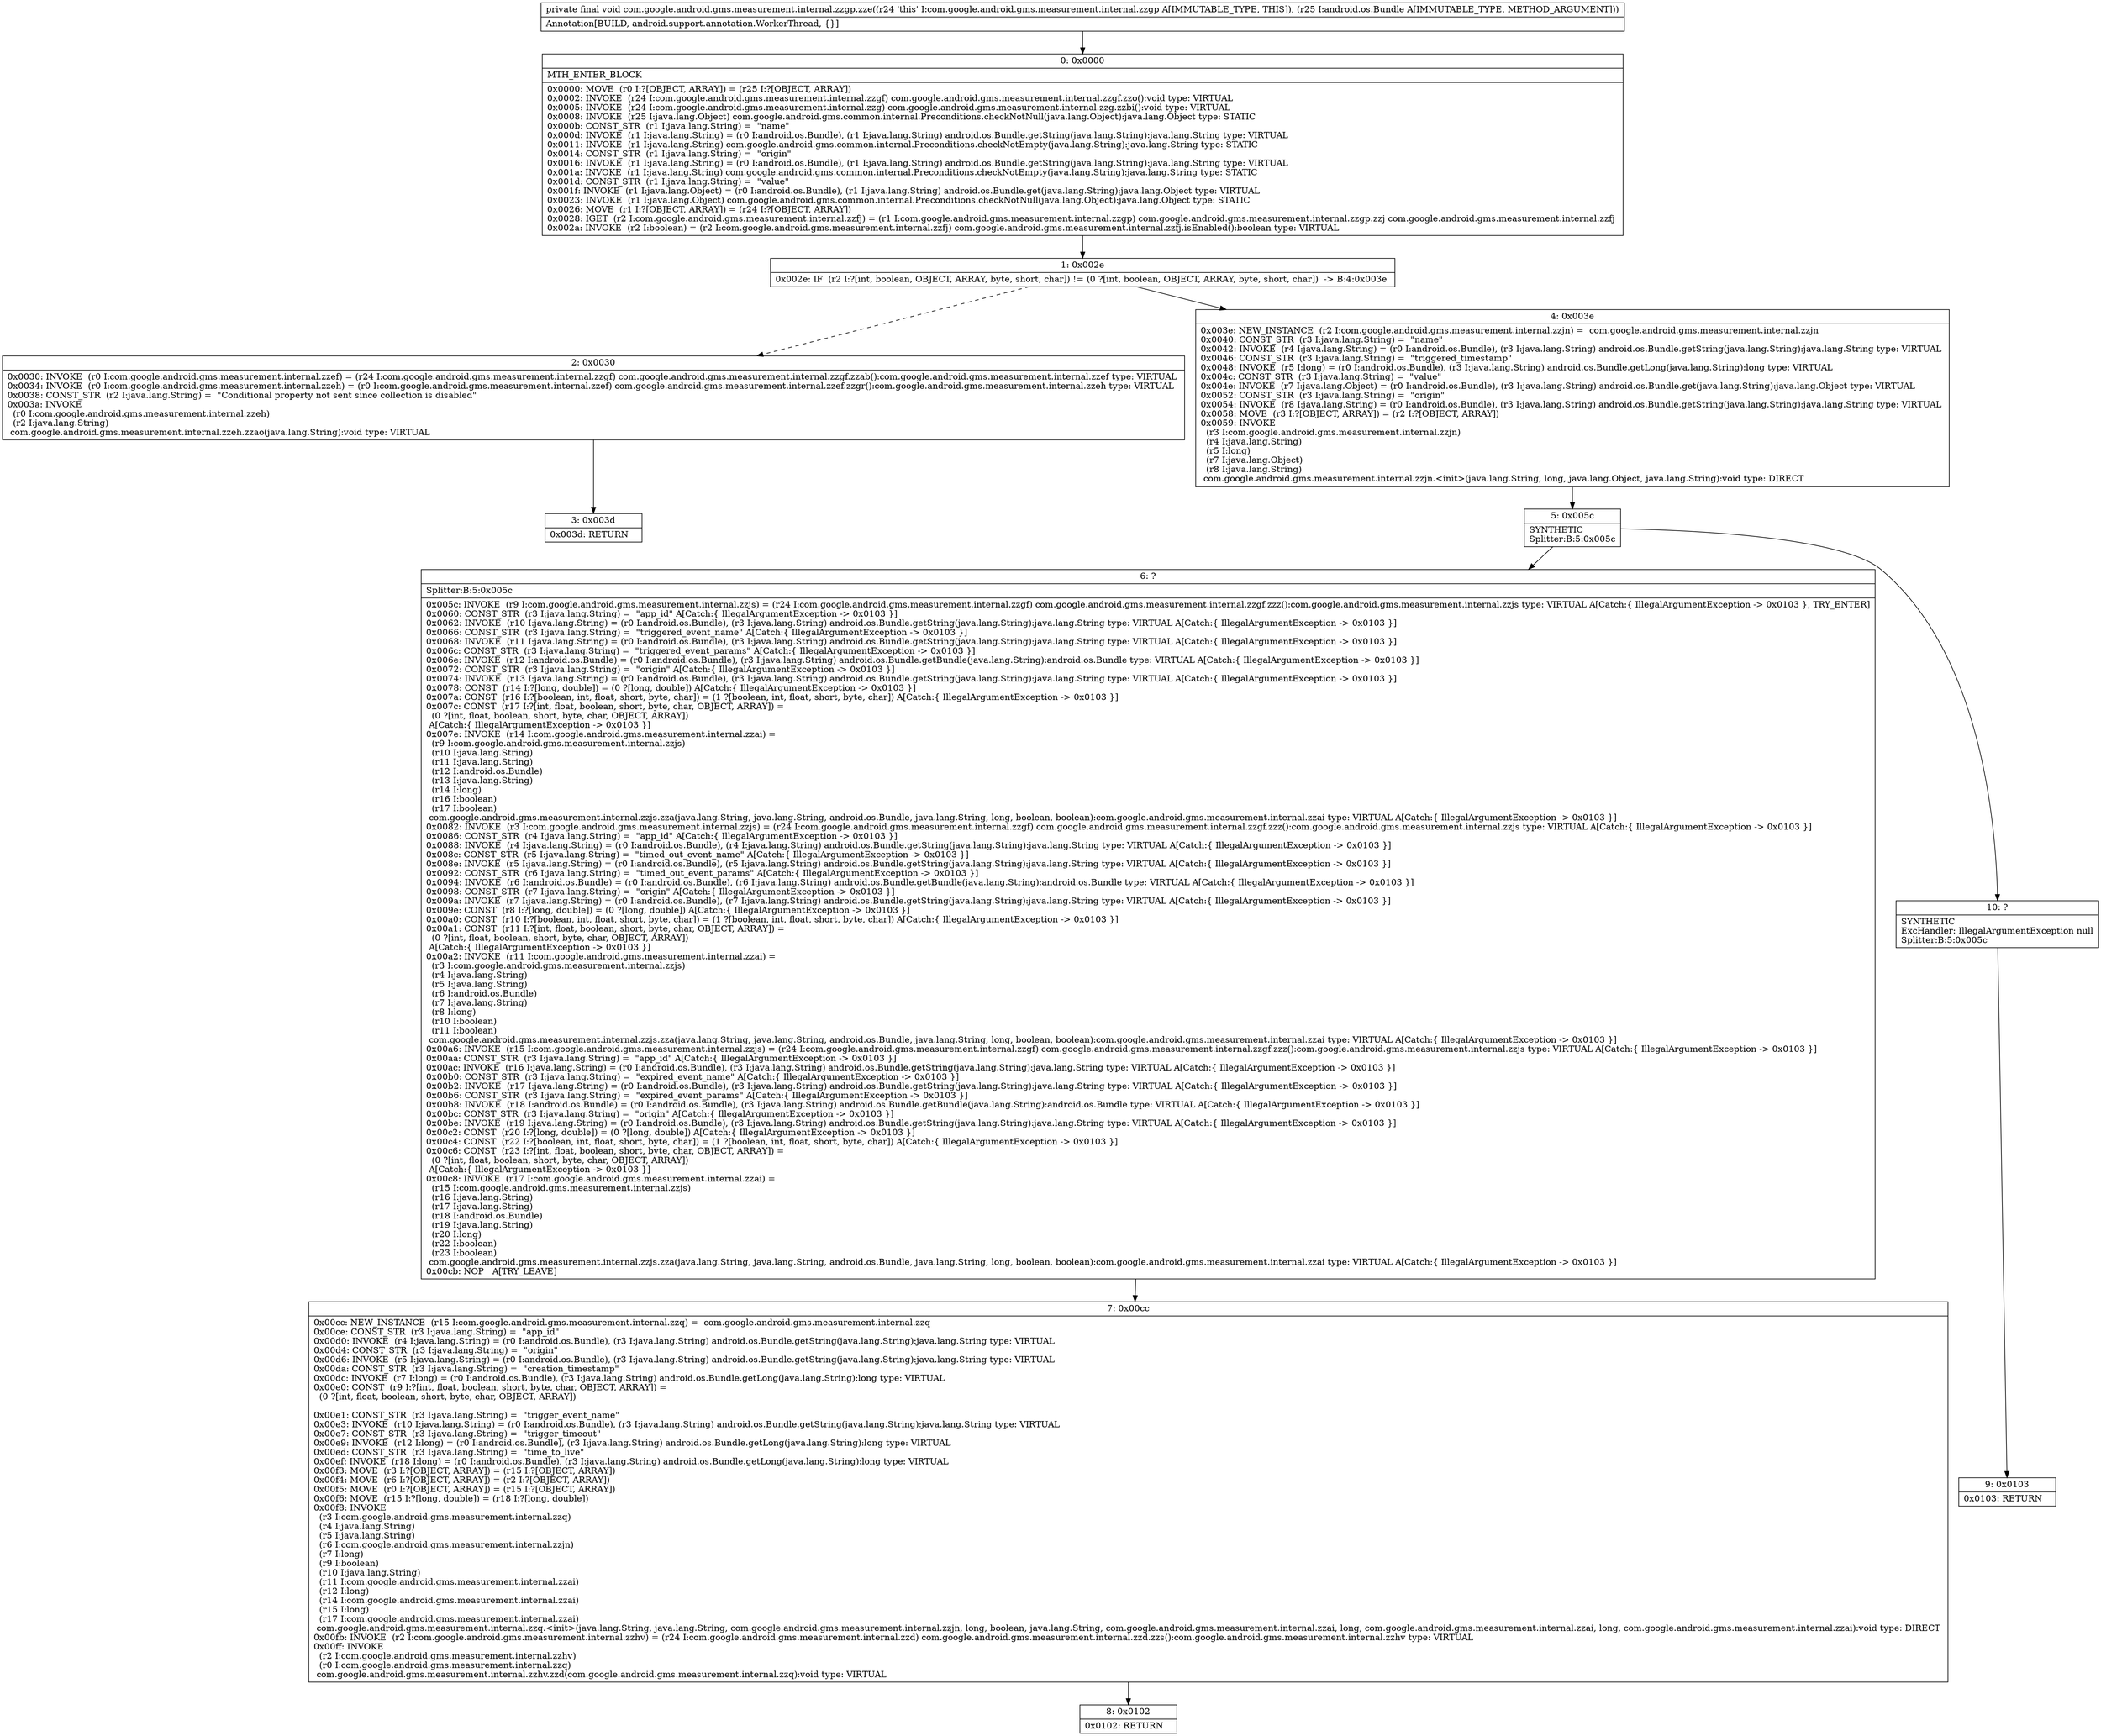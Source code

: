 digraph "CFG forcom.google.android.gms.measurement.internal.zzgp.zze(Landroid\/os\/Bundle;)V" {
Node_0 [shape=record,label="{0\:\ 0x0000|MTH_ENTER_BLOCK\l|0x0000: MOVE  (r0 I:?[OBJECT, ARRAY]) = (r25 I:?[OBJECT, ARRAY]) \l0x0002: INVOKE  (r24 I:com.google.android.gms.measurement.internal.zzgf) com.google.android.gms.measurement.internal.zzgf.zzo():void type: VIRTUAL \l0x0005: INVOKE  (r24 I:com.google.android.gms.measurement.internal.zzg) com.google.android.gms.measurement.internal.zzg.zzbi():void type: VIRTUAL \l0x0008: INVOKE  (r25 I:java.lang.Object) com.google.android.gms.common.internal.Preconditions.checkNotNull(java.lang.Object):java.lang.Object type: STATIC \l0x000b: CONST_STR  (r1 I:java.lang.String) =  \"name\" \l0x000d: INVOKE  (r1 I:java.lang.String) = (r0 I:android.os.Bundle), (r1 I:java.lang.String) android.os.Bundle.getString(java.lang.String):java.lang.String type: VIRTUAL \l0x0011: INVOKE  (r1 I:java.lang.String) com.google.android.gms.common.internal.Preconditions.checkNotEmpty(java.lang.String):java.lang.String type: STATIC \l0x0014: CONST_STR  (r1 I:java.lang.String) =  \"origin\" \l0x0016: INVOKE  (r1 I:java.lang.String) = (r0 I:android.os.Bundle), (r1 I:java.lang.String) android.os.Bundle.getString(java.lang.String):java.lang.String type: VIRTUAL \l0x001a: INVOKE  (r1 I:java.lang.String) com.google.android.gms.common.internal.Preconditions.checkNotEmpty(java.lang.String):java.lang.String type: STATIC \l0x001d: CONST_STR  (r1 I:java.lang.String) =  \"value\" \l0x001f: INVOKE  (r1 I:java.lang.Object) = (r0 I:android.os.Bundle), (r1 I:java.lang.String) android.os.Bundle.get(java.lang.String):java.lang.Object type: VIRTUAL \l0x0023: INVOKE  (r1 I:java.lang.Object) com.google.android.gms.common.internal.Preconditions.checkNotNull(java.lang.Object):java.lang.Object type: STATIC \l0x0026: MOVE  (r1 I:?[OBJECT, ARRAY]) = (r24 I:?[OBJECT, ARRAY]) \l0x0028: IGET  (r2 I:com.google.android.gms.measurement.internal.zzfj) = (r1 I:com.google.android.gms.measurement.internal.zzgp) com.google.android.gms.measurement.internal.zzgp.zzj com.google.android.gms.measurement.internal.zzfj \l0x002a: INVOKE  (r2 I:boolean) = (r2 I:com.google.android.gms.measurement.internal.zzfj) com.google.android.gms.measurement.internal.zzfj.isEnabled():boolean type: VIRTUAL \l}"];
Node_1 [shape=record,label="{1\:\ 0x002e|0x002e: IF  (r2 I:?[int, boolean, OBJECT, ARRAY, byte, short, char]) != (0 ?[int, boolean, OBJECT, ARRAY, byte, short, char])  \-\> B:4:0x003e \l}"];
Node_2 [shape=record,label="{2\:\ 0x0030|0x0030: INVOKE  (r0 I:com.google.android.gms.measurement.internal.zzef) = (r24 I:com.google.android.gms.measurement.internal.zzgf) com.google.android.gms.measurement.internal.zzgf.zzab():com.google.android.gms.measurement.internal.zzef type: VIRTUAL \l0x0034: INVOKE  (r0 I:com.google.android.gms.measurement.internal.zzeh) = (r0 I:com.google.android.gms.measurement.internal.zzef) com.google.android.gms.measurement.internal.zzef.zzgr():com.google.android.gms.measurement.internal.zzeh type: VIRTUAL \l0x0038: CONST_STR  (r2 I:java.lang.String) =  \"Conditional property not sent since collection is disabled\" \l0x003a: INVOKE  \l  (r0 I:com.google.android.gms.measurement.internal.zzeh)\l  (r2 I:java.lang.String)\l com.google.android.gms.measurement.internal.zzeh.zzao(java.lang.String):void type: VIRTUAL \l}"];
Node_3 [shape=record,label="{3\:\ 0x003d|0x003d: RETURN   \l}"];
Node_4 [shape=record,label="{4\:\ 0x003e|0x003e: NEW_INSTANCE  (r2 I:com.google.android.gms.measurement.internal.zzjn) =  com.google.android.gms.measurement.internal.zzjn \l0x0040: CONST_STR  (r3 I:java.lang.String) =  \"name\" \l0x0042: INVOKE  (r4 I:java.lang.String) = (r0 I:android.os.Bundle), (r3 I:java.lang.String) android.os.Bundle.getString(java.lang.String):java.lang.String type: VIRTUAL \l0x0046: CONST_STR  (r3 I:java.lang.String) =  \"triggered_timestamp\" \l0x0048: INVOKE  (r5 I:long) = (r0 I:android.os.Bundle), (r3 I:java.lang.String) android.os.Bundle.getLong(java.lang.String):long type: VIRTUAL \l0x004c: CONST_STR  (r3 I:java.lang.String) =  \"value\" \l0x004e: INVOKE  (r7 I:java.lang.Object) = (r0 I:android.os.Bundle), (r3 I:java.lang.String) android.os.Bundle.get(java.lang.String):java.lang.Object type: VIRTUAL \l0x0052: CONST_STR  (r3 I:java.lang.String) =  \"origin\" \l0x0054: INVOKE  (r8 I:java.lang.String) = (r0 I:android.os.Bundle), (r3 I:java.lang.String) android.os.Bundle.getString(java.lang.String):java.lang.String type: VIRTUAL \l0x0058: MOVE  (r3 I:?[OBJECT, ARRAY]) = (r2 I:?[OBJECT, ARRAY]) \l0x0059: INVOKE  \l  (r3 I:com.google.android.gms.measurement.internal.zzjn)\l  (r4 I:java.lang.String)\l  (r5 I:long)\l  (r7 I:java.lang.Object)\l  (r8 I:java.lang.String)\l com.google.android.gms.measurement.internal.zzjn.\<init\>(java.lang.String, long, java.lang.Object, java.lang.String):void type: DIRECT \l}"];
Node_5 [shape=record,label="{5\:\ 0x005c|SYNTHETIC\lSplitter:B:5:0x005c\l}"];
Node_6 [shape=record,label="{6\:\ ?|Splitter:B:5:0x005c\l|0x005c: INVOKE  (r9 I:com.google.android.gms.measurement.internal.zzjs) = (r24 I:com.google.android.gms.measurement.internal.zzgf) com.google.android.gms.measurement.internal.zzgf.zzz():com.google.android.gms.measurement.internal.zzjs type: VIRTUAL A[Catch:\{ IllegalArgumentException \-\> 0x0103 \}, TRY_ENTER]\l0x0060: CONST_STR  (r3 I:java.lang.String) =  \"app_id\" A[Catch:\{ IllegalArgumentException \-\> 0x0103 \}]\l0x0062: INVOKE  (r10 I:java.lang.String) = (r0 I:android.os.Bundle), (r3 I:java.lang.String) android.os.Bundle.getString(java.lang.String):java.lang.String type: VIRTUAL A[Catch:\{ IllegalArgumentException \-\> 0x0103 \}]\l0x0066: CONST_STR  (r3 I:java.lang.String) =  \"triggered_event_name\" A[Catch:\{ IllegalArgumentException \-\> 0x0103 \}]\l0x0068: INVOKE  (r11 I:java.lang.String) = (r0 I:android.os.Bundle), (r3 I:java.lang.String) android.os.Bundle.getString(java.lang.String):java.lang.String type: VIRTUAL A[Catch:\{ IllegalArgumentException \-\> 0x0103 \}]\l0x006c: CONST_STR  (r3 I:java.lang.String) =  \"triggered_event_params\" A[Catch:\{ IllegalArgumentException \-\> 0x0103 \}]\l0x006e: INVOKE  (r12 I:android.os.Bundle) = (r0 I:android.os.Bundle), (r3 I:java.lang.String) android.os.Bundle.getBundle(java.lang.String):android.os.Bundle type: VIRTUAL A[Catch:\{ IllegalArgumentException \-\> 0x0103 \}]\l0x0072: CONST_STR  (r3 I:java.lang.String) =  \"origin\" A[Catch:\{ IllegalArgumentException \-\> 0x0103 \}]\l0x0074: INVOKE  (r13 I:java.lang.String) = (r0 I:android.os.Bundle), (r3 I:java.lang.String) android.os.Bundle.getString(java.lang.String):java.lang.String type: VIRTUAL A[Catch:\{ IllegalArgumentException \-\> 0x0103 \}]\l0x0078: CONST  (r14 I:?[long, double]) = (0 ?[long, double]) A[Catch:\{ IllegalArgumentException \-\> 0x0103 \}]\l0x007a: CONST  (r16 I:?[boolean, int, float, short, byte, char]) = (1 ?[boolean, int, float, short, byte, char]) A[Catch:\{ IllegalArgumentException \-\> 0x0103 \}]\l0x007c: CONST  (r17 I:?[int, float, boolean, short, byte, char, OBJECT, ARRAY]) = \l  (0 ?[int, float, boolean, short, byte, char, OBJECT, ARRAY])\l A[Catch:\{ IllegalArgumentException \-\> 0x0103 \}]\l0x007e: INVOKE  (r14 I:com.google.android.gms.measurement.internal.zzai) = \l  (r9 I:com.google.android.gms.measurement.internal.zzjs)\l  (r10 I:java.lang.String)\l  (r11 I:java.lang.String)\l  (r12 I:android.os.Bundle)\l  (r13 I:java.lang.String)\l  (r14 I:long)\l  (r16 I:boolean)\l  (r17 I:boolean)\l com.google.android.gms.measurement.internal.zzjs.zza(java.lang.String, java.lang.String, android.os.Bundle, java.lang.String, long, boolean, boolean):com.google.android.gms.measurement.internal.zzai type: VIRTUAL A[Catch:\{ IllegalArgumentException \-\> 0x0103 \}]\l0x0082: INVOKE  (r3 I:com.google.android.gms.measurement.internal.zzjs) = (r24 I:com.google.android.gms.measurement.internal.zzgf) com.google.android.gms.measurement.internal.zzgf.zzz():com.google.android.gms.measurement.internal.zzjs type: VIRTUAL A[Catch:\{ IllegalArgumentException \-\> 0x0103 \}]\l0x0086: CONST_STR  (r4 I:java.lang.String) =  \"app_id\" A[Catch:\{ IllegalArgumentException \-\> 0x0103 \}]\l0x0088: INVOKE  (r4 I:java.lang.String) = (r0 I:android.os.Bundle), (r4 I:java.lang.String) android.os.Bundle.getString(java.lang.String):java.lang.String type: VIRTUAL A[Catch:\{ IllegalArgumentException \-\> 0x0103 \}]\l0x008c: CONST_STR  (r5 I:java.lang.String) =  \"timed_out_event_name\" A[Catch:\{ IllegalArgumentException \-\> 0x0103 \}]\l0x008e: INVOKE  (r5 I:java.lang.String) = (r0 I:android.os.Bundle), (r5 I:java.lang.String) android.os.Bundle.getString(java.lang.String):java.lang.String type: VIRTUAL A[Catch:\{ IllegalArgumentException \-\> 0x0103 \}]\l0x0092: CONST_STR  (r6 I:java.lang.String) =  \"timed_out_event_params\" A[Catch:\{ IllegalArgumentException \-\> 0x0103 \}]\l0x0094: INVOKE  (r6 I:android.os.Bundle) = (r0 I:android.os.Bundle), (r6 I:java.lang.String) android.os.Bundle.getBundle(java.lang.String):android.os.Bundle type: VIRTUAL A[Catch:\{ IllegalArgumentException \-\> 0x0103 \}]\l0x0098: CONST_STR  (r7 I:java.lang.String) =  \"origin\" A[Catch:\{ IllegalArgumentException \-\> 0x0103 \}]\l0x009a: INVOKE  (r7 I:java.lang.String) = (r0 I:android.os.Bundle), (r7 I:java.lang.String) android.os.Bundle.getString(java.lang.String):java.lang.String type: VIRTUAL A[Catch:\{ IllegalArgumentException \-\> 0x0103 \}]\l0x009e: CONST  (r8 I:?[long, double]) = (0 ?[long, double]) A[Catch:\{ IllegalArgumentException \-\> 0x0103 \}]\l0x00a0: CONST  (r10 I:?[boolean, int, float, short, byte, char]) = (1 ?[boolean, int, float, short, byte, char]) A[Catch:\{ IllegalArgumentException \-\> 0x0103 \}]\l0x00a1: CONST  (r11 I:?[int, float, boolean, short, byte, char, OBJECT, ARRAY]) = \l  (0 ?[int, float, boolean, short, byte, char, OBJECT, ARRAY])\l A[Catch:\{ IllegalArgumentException \-\> 0x0103 \}]\l0x00a2: INVOKE  (r11 I:com.google.android.gms.measurement.internal.zzai) = \l  (r3 I:com.google.android.gms.measurement.internal.zzjs)\l  (r4 I:java.lang.String)\l  (r5 I:java.lang.String)\l  (r6 I:android.os.Bundle)\l  (r7 I:java.lang.String)\l  (r8 I:long)\l  (r10 I:boolean)\l  (r11 I:boolean)\l com.google.android.gms.measurement.internal.zzjs.zza(java.lang.String, java.lang.String, android.os.Bundle, java.lang.String, long, boolean, boolean):com.google.android.gms.measurement.internal.zzai type: VIRTUAL A[Catch:\{ IllegalArgumentException \-\> 0x0103 \}]\l0x00a6: INVOKE  (r15 I:com.google.android.gms.measurement.internal.zzjs) = (r24 I:com.google.android.gms.measurement.internal.zzgf) com.google.android.gms.measurement.internal.zzgf.zzz():com.google.android.gms.measurement.internal.zzjs type: VIRTUAL A[Catch:\{ IllegalArgumentException \-\> 0x0103 \}]\l0x00aa: CONST_STR  (r3 I:java.lang.String) =  \"app_id\" A[Catch:\{ IllegalArgumentException \-\> 0x0103 \}]\l0x00ac: INVOKE  (r16 I:java.lang.String) = (r0 I:android.os.Bundle), (r3 I:java.lang.String) android.os.Bundle.getString(java.lang.String):java.lang.String type: VIRTUAL A[Catch:\{ IllegalArgumentException \-\> 0x0103 \}]\l0x00b0: CONST_STR  (r3 I:java.lang.String) =  \"expired_event_name\" A[Catch:\{ IllegalArgumentException \-\> 0x0103 \}]\l0x00b2: INVOKE  (r17 I:java.lang.String) = (r0 I:android.os.Bundle), (r3 I:java.lang.String) android.os.Bundle.getString(java.lang.String):java.lang.String type: VIRTUAL A[Catch:\{ IllegalArgumentException \-\> 0x0103 \}]\l0x00b6: CONST_STR  (r3 I:java.lang.String) =  \"expired_event_params\" A[Catch:\{ IllegalArgumentException \-\> 0x0103 \}]\l0x00b8: INVOKE  (r18 I:android.os.Bundle) = (r0 I:android.os.Bundle), (r3 I:java.lang.String) android.os.Bundle.getBundle(java.lang.String):android.os.Bundle type: VIRTUAL A[Catch:\{ IllegalArgumentException \-\> 0x0103 \}]\l0x00bc: CONST_STR  (r3 I:java.lang.String) =  \"origin\" A[Catch:\{ IllegalArgumentException \-\> 0x0103 \}]\l0x00be: INVOKE  (r19 I:java.lang.String) = (r0 I:android.os.Bundle), (r3 I:java.lang.String) android.os.Bundle.getString(java.lang.String):java.lang.String type: VIRTUAL A[Catch:\{ IllegalArgumentException \-\> 0x0103 \}]\l0x00c2: CONST  (r20 I:?[long, double]) = (0 ?[long, double]) A[Catch:\{ IllegalArgumentException \-\> 0x0103 \}]\l0x00c4: CONST  (r22 I:?[boolean, int, float, short, byte, char]) = (1 ?[boolean, int, float, short, byte, char]) A[Catch:\{ IllegalArgumentException \-\> 0x0103 \}]\l0x00c6: CONST  (r23 I:?[int, float, boolean, short, byte, char, OBJECT, ARRAY]) = \l  (0 ?[int, float, boolean, short, byte, char, OBJECT, ARRAY])\l A[Catch:\{ IllegalArgumentException \-\> 0x0103 \}]\l0x00c8: INVOKE  (r17 I:com.google.android.gms.measurement.internal.zzai) = \l  (r15 I:com.google.android.gms.measurement.internal.zzjs)\l  (r16 I:java.lang.String)\l  (r17 I:java.lang.String)\l  (r18 I:android.os.Bundle)\l  (r19 I:java.lang.String)\l  (r20 I:long)\l  (r22 I:boolean)\l  (r23 I:boolean)\l com.google.android.gms.measurement.internal.zzjs.zza(java.lang.String, java.lang.String, android.os.Bundle, java.lang.String, long, boolean, boolean):com.google.android.gms.measurement.internal.zzai type: VIRTUAL A[Catch:\{ IllegalArgumentException \-\> 0x0103 \}]\l0x00cb: NOP   A[TRY_LEAVE]\l}"];
Node_7 [shape=record,label="{7\:\ 0x00cc|0x00cc: NEW_INSTANCE  (r15 I:com.google.android.gms.measurement.internal.zzq) =  com.google.android.gms.measurement.internal.zzq \l0x00ce: CONST_STR  (r3 I:java.lang.String) =  \"app_id\" \l0x00d0: INVOKE  (r4 I:java.lang.String) = (r0 I:android.os.Bundle), (r3 I:java.lang.String) android.os.Bundle.getString(java.lang.String):java.lang.String type: VIRTUAL \l0x00d4: CONST_STR  (r3 I:java.lang.String) =  \"origin\" \l0x00d6: INVOKE  (r5 I:java.lang.String) = (r0 I:android.os.Bundle), (r3 I:java.lang.String) android.os.Bundle.getString(java.lang.String):java.lang.String type: VIRTUAL \l0x00da: CONST_STR  (r3 I:java.lang.String) =  \"creation_timestamp\" \l0x00dc: INVOKE  (r7 I:long) = (r0 I:android.os.Bundle), (r3 I:java.lang.String) android.os.Bundle.getLong(java.lang.String):long type: VIRTUAL \l0x00e0: CONST  (r9 I:?[int, float, boolean, short, byte, char, OBJECT, ARRAY]) = \l  (0 ?[int, float, boolean, short, byte, char, OBJECT, ARRAY])\l \l0x00e1: CONST_STR  (r3 I:java.lang.String) =  \"trigger_event_name\" \l0x00e3: INVOKE  (r10 I:java.lang.String) = (r0 I:android.os.Bundle), (r3 I:java.lang.String) android.os.Bundle.getString(java.lang.String):java.lang.String type: VIRTUAL \l0x00e7: CONST_STR  (r3 I:java.lang.String) =  \"trigger_timeout\" \l0x00e9: INVOKE  (r12 I:long) = (r0 I:android.os.Bundle), (r3 I:java.lang.String) android.os.Bundle.getLong(java.lang.String):long type: VIRTUAL \l0x00ed: CONST_STR  (r3 I:java.lang.String) =  \"time_to_live\" \l0x00ef: INVOKE  (r18 I:long) = (r0 I:android.os.Bundle), (r3 I:java.lang.String) android.os.Bundle.getLong(java.lang.String):long type: VIRTUAL \l0x00f3: MOVE  (r3 I:?[OBJECT, ARRAY]) = (r15 I:?[OBJECT, ARRAY]) \l0x00f4: MOVE  (r6 I:?[OBJECT, ARRAY]) = (r2 I:?[OBJECT, ARRAY]) \l0x00f5: MOVE  (r0 I:?[OBJECT, ARRAY]) = (r15 I:?[OBJECT, ARRAY]) \l0x00f6: MOVE  (r15 I:?[long, double]) = (r18 I:?[long, double]) \l0x00f8: INVOKE  \l  (r3 I:com.google.android.gms.measurement.internal.zzq)\l  (r4 I:java.lang.String)\l  (r5 I:java.lang.String)\l  (r6 I:com.google.android.gms.measurement.internal.zzjn)\l  (r7 I:long)\l  (r9 I:boolean)\l  (r10 I:java.lang.String)\l  (r11 I:com.google.android.gms.measurement.internal.zzai)\l  (r12 I:long)\l  (r14 I:com.google.android.gms.measurement.internal.zzai)\l  (r15 I:long)\l  (r17 I:com.google.android.gms.measurement.internal.zzai)\l com.google.android.gms.measurement.internal.zzq.\<init\>(java.lang.String, java.lang.String, com.google.android.gms.measurement.internal.zzjn, long, boolean, java.lang.String, com.google.android.gms.measurement.internal.zzai, long, com.google.android.gms.measurement.internal.zzai, long, com.google.android.gms.measurement.internal.zzai):void type: DIRECT \l0x00fb: INVOKE  (r2 I:com.google.android.gms.measurement.internal.zzhv) = (r24 I:com.google.android.gms.measurement.internal.zzd) com.google.android.gms.measurement.internal.zzd.zzs():com.google.android.gms.measurement.internal.zzhv type: VIRTUAL \l0x00ff: INVOKE  \l  (r2 I:com.google.android.gms.measurement.internal.zzhv)\l  (r0 I:com.google.android.gms.measurement.internal.zzq)\l com.google.android.gms.measurement.internal.zzhv.zzd(com.google.android.gms.measurement.internal.zzq):void type: VIRTUAL \l}"];
Node_8 [shape=record,label="{8\:\ 0x0102|0x0102: RETURN   \l}"];
Node_9 [shape=record,label="{9\:\ 0x0103|0x0103: RETURN   \l}"];
Node_10 [shape=record,label="{10\:\ ?|SYNTHETIC\lExcHandler: IllegalArgumentException null\lSplitter:B:5:0x005c\l}"];
MethodNode[shape=record,label="{private final void com.google.android.gms.measurement.internal.zzgp.zze((r24 'this' I:com.google.android.gms.measurement.internal.zzgp A[IMMUTABLE_TYPE, THIS]), (r25 I:android.os.Bundle A[IMMUTABLE_TYPE, METHOD_ARGUMENT]))  | Annotation[BUILD, android.support.annotation.WorkerThread, \{\}]\l}"];
MethodNode -> Node_0;
Node_0 -> Node_1;
Node_1 -> Node_2[style=dashed];
Node_1 -> Node_4;
Node_2 -> Node_3;
Node_4 -> Node_5;
Node_5 -> Node_6;
Node_5 -> Node_10;
Node_6 -> Node_7;
Node_7 -> Node_8;
Node_10 -> Node_9;
}

